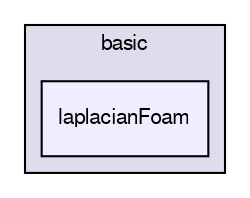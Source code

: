 digraph "applications/solvers/basic/laplacianFoam" {
  bgcolor=transparent;
  compound=true
  node [ fontsize="10", fontname="FreeSans"];
  edge [ labelfontsize="10", labelfontname="FreeSans"];
  subgraph clusterdir_c1a1d77e2de9f0a909b0abf393e236fa {
    graph [ bgcolor="#ddddee", pencolor="black", label="basic" fontname="FreeSans", fontsize="10", URL="dir_c1a1d77e2de9f0a909b0abf393e236fa.html"]
  dir_48da730b9b8bc3cee9d616c0cff40e23 [shape=box, label="laplacianFoam", style="filled", fillcolor="#eeeeff", pencolor="black", URL="dir_48da730b9b8bc3cee9d616c0cff40e23.html"];
  }
}
